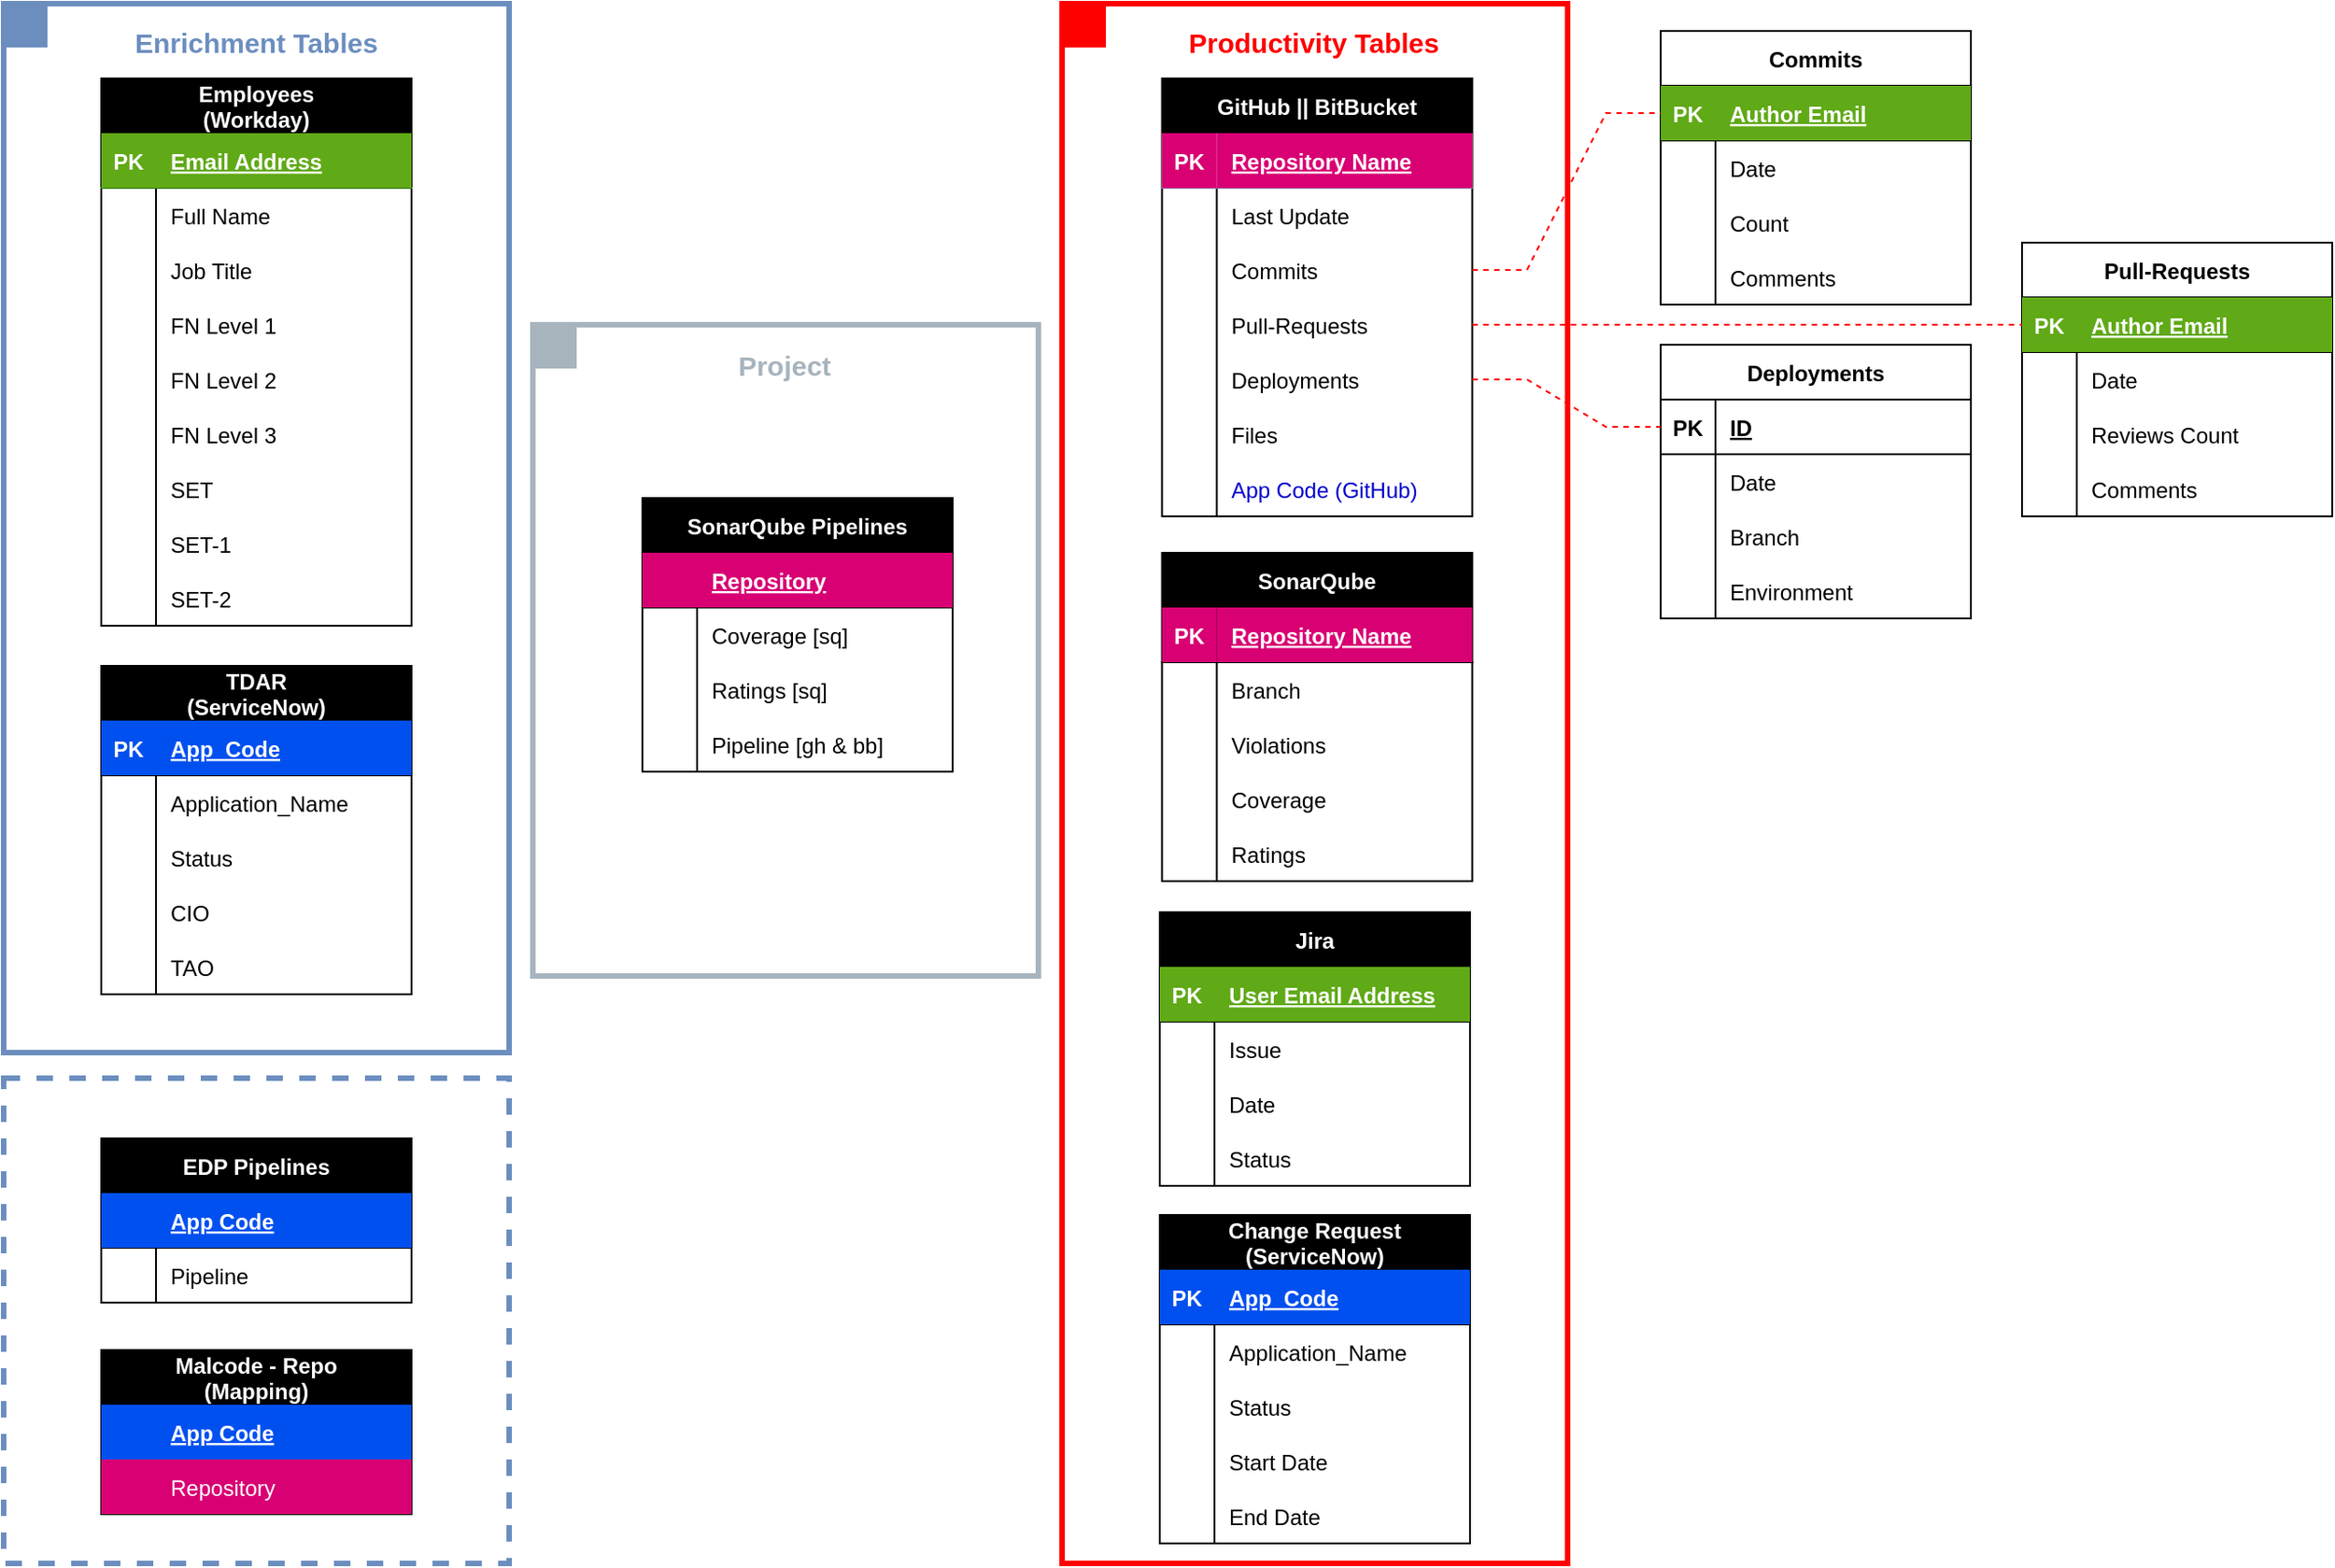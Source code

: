 <mxfile version="26.0.16">
  <diagram id="R2lEEEUBdFMjLlhIrx00" name="Page-1">
    <mxGraphModel dx="1434" dy="854" grid="0" gridSize="10" guides="1" tooltips="1" connect="1" arrows="1" fold="1" page="0" pageScale="1" pageWidth="1100" pageHeight="850" math="0" shadow="0" extFonts="Permanent Marker^https://fonts.googleapis.com/css?family=Permanent+Marker">
      <root>
        <mxCell id="0" />
        <mxCell id="1" parent="0" />
        <mxCell id="CpIlODOcT5_yQiiIEJho-216" value="" style="rounded=0;whiteSpace=wrap;html=1;fillColor=none;strokeColor=#6c8ebf;glass=0;fillStyle=solid;strokeWidth=3;shadow=0;dashed=1;" vertex="1" parent="1">
          <mxGeometry x="11" y="603" width="277" height="266" as="geometry" />
        </mxCell>
        <mxCell id="CpIlODOcT5_yQiiIEJho-154" value="" style="rounded=0;whiteSpace=wrap;html=1;fillColor=none;strokeColor=#FF0000;fillStyle=solid;strokeWidth=3;" vertex="1" parent="1">
          <mxGeometry x="591" y="14" width="277" height="855" as="geometry" />
        </mxCell>
        <mxCell id="CpIlODOcT5_yQiiIEJho-153" value="" style="rounded=0;whiteSpace=wrap;html=1;fillColor=none;strokeColor=#6c8ebf;glass=0;fillStyle=solid;strokeWidth=3;shadow=0;" vertex="1" parent="1">
          <mxGeometry x="11" y="14" width="277" height="575" as="geometry" />
        </mxCell>
        <mxCell id="C-vyLk0tnHw3VtMMgP7b-23" value="Employees&#xa;(Workday)" style="shape=table;startSize=30;container=1;collapsible=1;childLayout=tableLayout;fixedRows=1;rowLines=0;fontStyle=1;align=center;resizeLast=1;fillColor=#000000;fontColor=#FFFFFF;" parent="1" vertex="1">
          <mxGeometry x="64.5" y="55" width="170" height="300" as="geometry" />
        </mxCell>
        <mxCell id="C-vyLk0tnHw3VtMMgP7b-24" value="" style="shape=partialRectangle;collapsible=0;dropTarget=0;pointerEvents=0;fillColor=#60a917;points=[[0,0.5],[1,0.5]];portConstraint=eastwest;top=0;left=0;right=0;bottom=1;fontColor=#ffffff;strokeColor=#2D7600;" parent="C-vyLk0tnHw3VtMMgP7b-23" vertex="1">
          <mxGeometry y="30" width="170" height="30" as="geometry" />
        </mxCell>
        <mxCell id="C-vyLk0tnHw3VtMMgP7b-25" value="PK" style="shape=partialRectangle;overflow=hidden;connectable=0;fillColor=#60a917;top=0;left=0;bottom=0;right=0;fontStyle=1;strokeColor=#2D7600;fontColor=#ffffff;" parent="C-vyLk0tnHw3VtMMgP7b-24" vertex="1">
          <mxGeometry width="30" height="30" as="geometry">
            <mxRectangle width="30" height="30" as="alternateBounds" />
          </mxGeometry>
        </mxCell>
        <mxCell id="C-vyLk0tnHw3VtMMgP7b-26" value="Email Address" style="shape=partialRectangle;overflow=hidden;connectable=0;fillColor=#60a917;top=0;left=0;bottom=0;right=0;align=left;spacingLeft=6;fontStyle=5;strokeColor=#2D7600;fontColor=#ffffff;" parent="C-vyLk0tnHw3VtMMgP7b-24" vertex="1">
          <mxGeometry x="30" width="140" height="30" as="geometry">
            <mxRectangle width="140" height="30" as="alternateBounds" />
          </mxGeometry>
        </mxCell>
        <mxCell id="C-vyLk0tnHw3VtMMgP7b-27" value="" style="shape=partialRectangle;collapsible=0;dropTarget=0;pointerEvents=0;fillColor=none;points=[[0,0.5],[1,0.5]];portConstraint=eastwest;top=0;left=0;right=0;bottom=0;" parent="C-vyLk0tnHw3VtMMgP7b-23" vertex="1">
          <mxGeometry y="60" width="170" height="30" as="geometry" />
        </mxCell>
        <mxCell id="C-vyLk0tnHw3VtMMgP7b-28" value="" style="shape=partialRectangle;overflow=hidden;connectable=0;fillColor=none;top=0;left=0;bottom=0;right=0;" parent="C-vyLk0tnHw3VtMMgP7b-27" vertex="1">
          <mxGeometry width="30" height="30" as="geometry">
            <mxRectangle width="30" height="30" as="alternateBounds" />
          </mxGeometry>
        </mxCell>
        <mxCell id="C-vyLk0tnHw3VtMMgP7b-29" value="Full Name" style="shape=partialRectangle;overflow=hidden;connectable=0;fillColor=none;top=0;left=0;bottom=0;right=0;align=left;spacingLeft=6;" parent="C-vyLk0tnHw3VtMMgP7b-27" vertex="1">
          <mxGeometry x="30" width="140" height="30" as="geometry">
            <mxRectangle width="140" height="30" as="alternateBounds" />
          </mxGeometry>
        </mxCell>
        <mxCell id="CpIlODOcT5_yQiiIEJho-1" value="" style="shape=partialRectangle;collapsible=0;dropTarget=0;pointerEvents=0;fillColor=none;points=[[0,0.5],[1,0.5]];portConstraint=eastwest;top=0;left=0;right=0;bottom=0;" vertex="1" parent="C-vyLk0tnHw3VtMMgP7b-23">
          <mxGeometry y="90" width="170" height="30" as="geometry" />
        </mxCell>
        <mxCell id="CpIlODOcT5_yQiiIEJho-2" value="" style="shape=partialRectangle;overflow=hidden;connectable=0;fillColor=none;top=0;left=0;bottom=0;right=0;" vertex="1" parent="CpIlODOcT5_yQiiIEJho-1">
          <mxGeometry width="30" height="30" as="geometry">
            <mxRectangle width="30" height="30" as="alternateBounds" />
          </mxGeometry>
        </mxCell>
        <mxCell id="CpIlODOcT5_yQiiIEJho-3" value="Job Title" style="shape=partialRectangle;overflow=hidden;connectable=0;fillColor=none;top=0;left=0;bottom=0;right=0;align=left;spacingLeft=6;" vertex="1" parent="CpIlODOcT5_yQiiIEJho-1">
          <mxGeometry x="30" width="140" height="30" as="geometry">
            <mxRectangle width="140" height="30" as="alternateBounds" />
          </mxGeometry>
        </mxCell>
        <mxCell id="CpIlODOcT5_yQiiIEJho-4" value="" style="shape=partialRectangle;collapsible=0;dropTarget=0;pointerEvents=0;fillColor=none;points=[[0,0.5],[1,0.5]];portConstraint=eastwest;top=0;left=0;right=0;bottom=0;" vertex="1" parent="C-vyLk0tnHw3VtMMgP7b-23">
          <mxGeometry y="120" width="170" height="30" as="geometry" />
        </mxCell>
        <mxCell id="CpIlODOcT5_yQiiIEJho-5" value="" style="shape=partialRectangle;overflow=hidden;connectable=0;fillColor=none;top=0;left=0;bottom=0;right=0;" vertex="1" parent="CpIlODOcT5_yQiiIEJho-4">
          <mxGeometry width="30" height="30" as="geometry">
            <mxRectangle width="30" height="30" as="alternateBounds" />
          </mxGeometry>
        </mxCell>
        <mxCell id="CpIlODOcT5_yQiiIEJho-6" value="FN Level 1" style="shape=partialRectangle;overflow=hidden;connectable=0;fillColor=none;top=0;left=0;bottom=0;right=0;align=left;spacingLeft=6;" vertex="1" parent="CpIlODOcT5_yQiiIEJho-4">
          <mxGeometry x="30" width="140" height="30" as="geometry">
            <mxRectangle width="140" height="30" as="alternateBounds" />
          </mxGeometry>
        </mxCell>
        <mxCell id="CpIlODOcT5_yQiiIEJho-7" value="" style="shape=partialRectangle;collapsible=0;dropTarget=0;pointerEvents=0;fillColor=none;points=[[0,0.5],[1,0.5]];portConstraint=eastwest;top=0;left=0;right=0;bottom=0;" vertex="1" parent="C-vyLk0tnHw3VtMMgP7b-23">
          <mxGeometry y="150" width="170" height="30" as="geometry" />
        </mxCell>
        <mxCell id="CpIlODOcT5_yQiiIEJho-8" value="" style="shape=partialRectangle;overflow=hidden;connectable=0;fillColor=none;top=0;left=0;bottom=0;right=0;" vertex="1" parent="CpIlODOcT5_yQiiIEJho-7">
          <mxGeometry width="30" height="30" as="geometry">
            <mxRectangle width="30" height="30" as="alternateBounds" />
          </mxGeometry>
        </mxCell>
        <mxCell id="CpIlODOcT5_yQiiIEJho-9" value="FN Level 2" style="shape=partialRectangle;overflow=hidden;connectable=0;fillColor=none;top=0;left=0;bottom=0;right=0;align=left;spacingLeft=6;" vertex="1" parent="CpIlODOcT5_yQiiIEJho-7">
          <mxGeometry x="30" width="140" height="30" as="geometry">
            <mxRectangle width="140" height="30" as="alternateBounds" />
          </mxGeometry>
        </mxCell>
        <mxCell id="CpIlODOcT5_yQiiIEJho-10" value="" style="shape=partialRectangle;collapsible=0;dropTarget=0;pointerEvents=0;fillColor=none;points=[[0,0.5],[1,0.5]];portConstraint=eastwest;top=0;left=0;right=0;bottom=0;" vertex="1" parent="C-vyLk0tnHw3VtMMgP7b-23">
          <mxGeometry y="180" width="170" height="30" as="geometry" />
        </mxCell>
        <mxCell id="CpIlODOcT5_yQiiIEJho-11" value="" style="shape=partialRectangle;overflow=hidden;connectable=0;fillColor=none;top=0;left=0;bottom=0;right=0;" vertex="1" parent="CpIlODOcT5_yQiiIEJho-10">
          <mxGeometry width="30" height="30" as="geometry">
            <mxRectangle width="30" height="30" as="alternateBounds" />
          </mxGeometry>
        </mxCell>
        <mxCell id="CpIlODOcT5_yQiiIEJho-12" value="FN Level 3" style="shape=partialRectangle;overflow=hidden;connectable=0;fillColor=none;top=0;left=0;bottom=0;right=0;align=left;spacingLeft=6;" vertex="1" parent="CpIlODOcT5_yQiiIEJho-10">
          <mxGeometry x="30" width="140" height="30" as="geometry">
            <mxRectangle width="140" height="30" as="alternateBounds" />
          </mxGeometry>
        </mxCell>
        <mxCell id="CpIlODOcT5_yQiiIEJho-13" value="" style="shape=partialRectangle;collapsible=0;dropTarget=0;pointerEvents=0;fillColor=none;points=[[0,0.5],[1,0.5]];portConstraint=eastwest;top=0;left=0;right=0;bottom=0;" vertex="1" parent="C-vyLk0tnHw3VtMMgP7b-23">
          <mxGeometry y="210" width="170" height="30" as="geometry" />
        </mxCell>
        <mxCell id="CpIlODOcT5_yQiiIEJho-14" value="" style="shape=partialRectangle;overflow=hidden;connectable=0;fillColor=none;top=0;left=0;bottom=0;right=0;" vertex="1" parent="CpIlODOcT5_yQiiIEJho-13">
          <mxGeometry width="30" height="30" as="geometry">
            <mxRectangle width="30" height="30" as="alternateBounds" />
          </mxGeometry>
        </mxCell>
        <mxCell id="CpIlODOcT5_yQiiIEJho-15" value="SET" style="shape=partialRectangle;overflow=hidden;connectable=0;fillColor=none;top=0;left=0;bottom=0;right=0;align=left;spacingLeft=6;" vertex="1" parent="CpIlODOcT5_yQiiIEJho-13">
          <mxGeometry x="30" width="140" height="30" as="geometry">
            <mxRectangle width="140" height="30" as="alternateBounds" />
          </mxGeometry>
        </mxCell>
        <mxCell id="CpIlODOcT5_yQiiIEJho-16" value="" style="shape=partialRectangle;collapsible=0;dropTarget=0;pointerEvents=0;fillColor=none;points=[[0,0.5],[1,0.5]];portConstraint=eastwest;top=0;left=0;right=0;bottom=0;" vertex="1" parent="C-vyLk0tnHw3VtMMgP7b-23">
          <mxGeometry y="240" width="170" height="30" as="geometry" />
        </mxCell>
        <mxCell id="CpIlODOcT5_yQiiIEJho-17" value="" style="shape=partialRectangle;overflow=hidden;connectable=0;fillColor=none;top=0;left=0;bottom=0;right=0;" vertex="1" parent="CpIlODOcT5_yQiiIEJho-16">
          <mxGeometry width="30" height="30" as="geometry">
            <mxRectangle width="30" height="30" as="alternateBounds" />
          </mxGeometry>
        </mxCell>
        <mxCell id="CpIlODOcT5_yQiiIEJho-18" value="SET-1" style="shape=partialRectangle;overflow=hidden;connectable=0;fillColor=none;top=0;left=0;bottom=0;right=0;align=left;spacingLeft=6;" vertex="1" parent="CpIlODOcT5_yQiiIEJho-16">
          <mxGeometry x="30" width="140" height="30" as="geometry">
            <mxRectangle width="140" height="30" as="alternateBounds" />
          </mxGeometry>
        </mxCell>
        <mxCell id="CpIlODOcT5_yQiiIEJho-19" value="" style="shape=partialRectangle;collapsible=0;dropTarget=0;pointerEvents=0;fillColor=none;points=[[0,0.5],[1,0.5]];portConstraint=eastwest;top=0;left=0;right=0;bottom=0;" vertex="1" parent="C-vyLk0tnHw3VtMMgP7b-23">
          <mxGeometry y="270" width="170" height="30" as="geometry" />
        </mxCell>
        <mxCell id="CpIlODOcT5_yQiiIEJho-20" value="" style="shape=partialRectangle;overflow=hidden;connectable=0;fillColor=none;top=0;left=0;bottom=0;right=0;" vertex="1" parent="CpIlODOcT5_yQiiIEJho-19">
          <mxGeometry width="30" height="30" as="geometry">
            <mxRectangle width="30" height="30" as="alternateBounds" />
          </mxGeometry>
        </mxCell>
        <mxCell id="CpIlODOcT5_yQiiIEJho-21" value="SET-2" style="shape=partialRectangle;overflow=hidden;connectable=0;fillColor=none;top=0;left=0;bottom=0;right=0;align=left;spacingLeft=6;" vertex="1" parent="CpIlODOcT5_yQiiIEJho-19">
          <mxGeometry x="30" width="140" height="30" as="geometry">
            <mxRectangle width="140" height="30" as="alternateBounds" />
          </mxGeometry>
        </mxCell>
        <mxCell id="CpIlODOcT5_yQiiIEJho-22" value="TDAR&#xa;(ServiceNow)" style="shape=table;startSize=30;container=1;collapsible=1;childLayout=tableLayout;fixedRows=1;rowLines=0;fontStyle=1;align=center;resizeLast=1;fillColor=#000000;fontColor=#FFFFFF;" vertex="1" parent="1">
          <mxGeometry x="64.5" y="377" width="170" height="180" as="geometry" />
        </mxCell>
        <mxCell id="CpIlODOcT5_yQiiIEJho-23" value="" style="shape=partialRectangle;collapsible=0;dropTarget=0;pointerEvents=0;fillColor=none;points=[[0,0.5],[1,0.5]];portConstraint=eastwest;top=0;left=0;right=0;bottom=1;" vertex="1" parent="CpIlODOcT5_yQiiIEJho-22">
          <mxGeometry y="30" width="170" height="30" as="geometry" />
        </mxCell>
        <mxCell id="CpIlODOcT5_yQiiIEJho-24" value="PK" style="shape=partialRectangle;overflow=hidden;connectable=0;fillColor=#0050ef;top=0;left=0;bottom=0;right=0;fontStyle=1;strokeColor=#001DBC;fontColor=#ffffff;" vertex="1" parent="CpIlODOcT5_yQiiIEJho-23">
          <mxGeometry width="30" height="30" as="geometry">
            <mxRectangle width="30" height="30" as="alternateBounds" />
          </mxGeometry>
        </mxCell>
        <mxCell id="CpIlODOcT5_yQiiIEJho-25" value="App_Code" style="shape=partialRectangle;overflow=hidden;connectable=0;fillColor=#0050ef;top=0;left=0;bottom=0;right=0;align=left;spacingLeft=6;fontStyle=5;strokeColor=#001DBC;fontColor=#ffffff;" vertex="1" parent="CpIlODOcT5_yQiiIEJho-23">
          <mxGeometry x="30" width="140" height="30" as="geometry">
            <mxRectangle width="140" height="30" as="alternateBounds" />
          </mxGeometry>
        </mxCell>
        <mxCell id="CpIlODOcT5_yQiiIEJho-26" value="" style="shape=partialRectangle;collapsible=0;dropTarget=0;pointerEvents=0;fillColor=none;points=[[0,0.5],[1,0.5]];portConstraint=eastwest;top=0;left=0;right=0;bottom=0;" vertex="1" parent="CpIlODOcT5_yQiiIEJho-22">
          <mxGeometry y="60" width="170" height="30" as="geometry" />
        </mxCell>
        <mxCell id="CpIlODOcT5_yQiiIEJho-27" value="" style="shape=partialRectangle;overflow=hidden;connectable=0;fillColor=none;top=0;left=0;bottom=0;right=0;" vertex="1" parent="CpIlODOcT5_yQiiIEJho-26">
          <mxGeometry width="30" height="30" as="geometry">
            <mxRectangle width="30" height="30" as="alternateBounds" />
          </mxGeometry>
        </mxCell>
        <mxCell id="CpIlODOcT5_yQiiIEJho-28" value="Application_Name" style="shape=partialRectangle;overflow=hidden;connectable=0;fillColor=none;top=0;left=0;bottom=0;right=0;align=left;spacingLeft=6;" vertex="1" parent="CpIlODOcT5_yQiiIEJho-26">
          <mxGeometry x="30" width="140" height="30" as="geometry">
            <mxRectangle width="140" height="30" as="alternateBounds" />
          </mxGeometry>
        </mxCell>
        <mxCell id="CpIlODOcT5_yQiiIEJho-29" value="" style="shape=partialRectangle;collapsible=0;dropTarget=0;pointerEvents=0;fillColor=none;points=[[0,0.5],[1,0.5]];portConstraint=eastwest;top=0;left=0;right=0;bottom=0;" vertex="1" parent="CpIlODOcT5_yQiiIEJho-22">
          <mxGeometry y="90" width="170" height="30" as="geometry" />
        </mxCell>
        <mxCell id="CpIlODOcT5_yQiiIEJho-30" value="" style="shape=partialRectangle;overflow=hidden;connectable=0;fillColor=none;top=0;left=0;bottom=0;right=0;" vertex="1" parent="CpIlODOcT5_yQiiIEJho-29">
          <mxGeometry width="30" height="30" as="geometry">
            <mxRectangle width="30" height="30" as="alternateBounds" />
          </mxGeometry>
        </mxCell>
        <mxCell id="CpIlODOcT5_yQiiIEJho-31" value="Status" style="shape=partialRectangle;overflow=hidden;connectable=0;fillColor=none;top=0;left=0;bottom=0;right=0;align=left;spacingLeft=6;" vertex="1" parent="CpIlODOcT5_yQiiIEJho-29">
          <mxGeometry x="30" width="140" height="30" as="geometry">
            <mxRectangle width="140" height="30" as="alternateBounds" />
          </mxGeometry>
        </mxCell>
        <mxCell id="CpIlODOcT5_yQiiIEJho-32" value="" style="shape=partialRectangle;collapsible=0;dropTarget=0;pointerEvents=0;fillColor=none;points=[[0,0.5],[1,0.5]];portConstraint=eastwest;top=0;left=0;right=0;bottom=0;" vertex="1" parent="CpIlODOcT5_yQiiIEJho-22">
          <mxGeometry y="120" width="170" height="30" as="geometry" />
        </mxCell>
        <mxCell id="CpIlODOcT5_yQiiIEJho-33" value="" style="shape=partialRectangle;overflow=hidden;connectable=0;fillColor=none;top=0;left=0;bottom=0;right=0;" vertex="1" parent="CpIlODOcT5_yQiiIEJho-32">
          <mxGeometry width="30" height="30" as="geometry">
            <mxRectangle width="30" height="30" as="alternateBounds" />
          </mxGeometry>
        </mxCell>
        <mxCell id="CpIlODOcT5_yQiiIEJho-34" value="CIO" style="shape=partialRectangle;overflow=hidden;connectable=0;fillColor=none;top=0;left=0;bottom=0;right=0;align=left;spacingLeft=6;" vertex="1" parent="CpIlODOcT5_yQiiIEJho-32">
          <mxGeometry x="30" width="140" height="30" as="geometry">
            <mxRectangle width="140" height="30" as="alternateBounds" />
          </mxGeometry>
        </mxCell>
        <mxCell id="CpIlODOcT5_yQiiIEJho-35" value="" style="shape=partialRectangle;collapsible=0;dropTarget=0;pointerEvents=0;fillColor=none;points=[[0,0.5],[1,0.5]];portConstraint=eastwest;top=0;left=0;right=0;bottom=0;" vertex="1" parent="CpIlODOcT5_yQiiIEJho-22">
          <mxGeometry y="150" width="170" height="30" as="geometry" />
        </mxCell>
        <mxCell id="CpIlODOcT5_yQiiIEJho-36" value="" style="shape=partialRectangle;overflow=hidden;connectable=0;fillColor=none;top=0;left=0;bottom=0;right=0;" vertex="1" parent="CpIlODOcT5_yQiiIEJho-35">
          <mxGeometry width="30" height="30" as="geometry">
            <mxRectangle width="30" height="30" as="alternateBounds" />
          </mxGeometry>
        </mxCell>
        <mxCell id="CpIlODOcT5_yQiiIEJho-37" value="TAO" style="shape=partialRectangle;overflow=hidden;connectable=0;fillColor=none;top=0;left=0;bottom=0;right=0;align=left;spacingLeft=6;" vertex="1" parent="CpIlODOcT5_yQiiIEJho-35">
          <mxGeometry x="30" width="140" height="30" as="geometry">
            <mxRectangle width="140" height="30" as="alternateBounds" />
          </mxGeometry>
        </mxCell>
        <mxCell id="CpIlODOcT5_yQiiIEJho-50" value="GitHub || BitBucket" style="shape=table;startSize=30;container=1;collapsible=1;childLayout=tableLayout;fixedRows=1;rowLines=0;fontStyle=1;align=center;resizeLast=1;fillColor=#000000;fontColor=#FFFFFF;" vertex="1" parent="1">
          <mxGeometry x="645.75" y="55" width="170" height="240" as="geometry" />
        </mxCell>
        <mxCell id="CpIlODOcT5_yQiiIEJho-51" value="" style="shape=partialRectangle;collapsible=0;dropTarget=0;pointerEvents=0;fillColor=#e1d5e7;points=[[0,0.5],[1,0.5]];portConstraint=eastwest;top=0;left=0;right=0;bottom=1;strokeColor=#9673a6;" vertex="1" parent="CpIlODOcT5_yQiiIEJho-50">
          <mxGeometry y="30" width="170" height="30" as="geometry" />
        </mxCell>
        <mxCell id="CpIlODOcT5_yQiiIEJho-52" value="PK" style="shape=partialRectangle;overflow=hidden;connectable=0;fillColor=#d80073;top=0;left=0;bottom=0;right=0;fontStyle=1;strokeColor=#A50040;fontColor=#ffffff;" vertex="1" parent="CpIlODOcT5_yQiiIEJho-51">
          <mxGeometry width="30" height="30" as="geometry">
            <mxRectangle width="30" height="30" as="alternateBounds" />
          </mxGeometry>
        </mxCell>
        <mxCell id="CpIlODOcT5_yQiiIEJho-53" value="Repository Name" style="shape=partialRectangle;overflow=hidden;connectable=0;fillColor=#d80073;top=0;left=0;bottom=0;right=0;align=left;spacingLeft=6;fontStyle=5;strokeColor=#A50040;fontColor=#ffffff;" vertex="1" parent="CpIlODOcT5_yQiiIEJho-51">
          <mxGeometry x="30" width="140" height="30" as="geometry">
            <mxRectangle width="140" height="30" as="alternateBounds" />
          </mxGeometry>
        </mxCell>
        <mxCell id="CpIlODOcT5_yQiiIEJho-54" value="" style="shape=partialRectangle;collapsible=0;dropTarget=0;pointerEvents=0;fillColor=none;points=[[0,0.5],[1,0.5]];portConstraint=eastwest;top=0;left=0;right=0;bottom=0;" vertex="1" parent="CpIlODOcT5_yQiiIEJho-50">
          <mxGeometry y="60" width="170" height="30" as="geometry" />
        </mxCell>
        <mxCell id="CpIlODOcT5_yQiiIEJho-55" value="" style="shape=partialRectangle;overflow=hidden;connectable=0;fillColor=none;top=0;left=0;bottom=0;right=0;" vertex="1" parent="CpIlODOcT5_yQiiIEJho-54">
          <mxGeometry width="30" height="30" as="geometry">
            <mxRectangle width="30" height="30" as="alternateBounds" />
          </mxGeometry>
        </mxCell>
        <mxCell id="CpIlODOcT5_yQiiIEJho-56" value="Last Update" style="shape=partialRectangle;overflow=hidden;connectable=0;fillColor=none;top=0;left=0;bottom=0;right=0;align=left;spacingLeft=6;" vertex="1" parent="CpIlODOcT5_yQiiIEJho-54">
          <mxGeometry x="30" width="140" height="30" as="geometry">
            <mxRectangle width="140" height="30" as="alternateBounds" />
          </mxGeometry>
        </mxCell>
        <mxCell id="CpIlODOcT5_yQiiIEJho-57" value="" style="shape=partialRectangle;collapsible=0;dropTarget=0;pointerEvents=0;fillColor=none;points=[[0,0.5],[1,0.5]];portConstraint=eastwest;top=0;left=0;right=0;bottom=0;" vertex="1" parent="CpIlODOcT5_yQiiIEJho-50">
          <mxGeometry y="90" width="170" height="30" as="geometry" />
        </mxCell>
        <mxCell id="CpIlODOcT5_yQiiIEJho-58" value="" style="shape=partialRectangle;overflow=hidden;connectable=0;fillColor=none;top=0;left=0;bottom=0;right=0;" vertex="1" parent="CpIlODOcT5_yQiiIEJho-57">
          <mxGeometry width="30" height="30" as="geometry">
            <mxRectangle width="30" height="30" as="alternateBounds" />
          </mxGeometry>
        </mxCell>
        <mxCell id="CpIlODOcT5_yQiiIEJho-59" value="Commits" style="shape=partialRectangle;overflow=hidden;connectable=0;fillColor=none;top=0;left=0;bottom=0;right=0;align=left;spacingLeft=6;" vertex="1" parent="CpIlODOcT5_yQiiIEJho-57">
          <mxGeometry x="30" width="140" height="30" as="geometry">
            <mxRectangle width="140" height="30" as="alternateBounds" />
          </mxGeometry>
        </mxCell>
        <mxCell id="CpIlODOcT5_yQiiIEJho-60" value="" style="shape=partialRectangle;collapsible=0;dropTarget=0;pointerEvents=0;fillColor=none;points=[[0,0.5],[1,0.5]];portConstraint=eastwest;top=0;left=0;right=0;bottom=0;" vertex="1" parent="CpIlODOcT5_yQiiIEJho-50">
          <mxGeometry y="120" width="170" height="30" as="geometry" />
        </mxCell>
        <mxCell id="CpIlODOcT5_yQiiIEJho-61" value="" style="shape=partialRectangle;overflow=hidden;connectable=0;fillColor=none;top=0;left=0;bottom=0;right=0;" vertex="1" parent="CpIlODOcT5_yQiiIEJho-60">
          <mxGeometry width="30" height="30" as="geometry">
            <mxRectangle width="30" height="30" as="alternateBounds" />
          </mxGeometry>
        </mxCell>
        <mxCell id="CpIlODOcT5_yQiiIEJho-62" value="Pull-Requests" style="shape=partialRectangle;overflow=hidden;connectable=0;fillColor=none;top=0;left=0;bottom=0;right=0;align=left;spacingLeft=6;" vertex="1" parent="CpIlODOcT5_yQiiIEJho-60">
          <mxGeometry x="30" width="140" height="30" as="geometry">
            <mxRectangle width="140" height="30" as="alternateBounds" />
          </mxGeometry>
        </mxCell>
        <mxCell id="CpIlODOcT5_yQiiIEJho-63" value="" style="shape=partialRectangle;collapsible=0;dropTarget=0;pointerEvents=0;fillColor=none;points=[[0,0.5],[1,0.5]];portConstraint=eastwest;top=0;left=0;right=0;bottom=0;" vertex="1" parent="CpIlODOcT5_yQiiIEJho-50">
          <mxGeometry y="150" width="170" height="30" as="geometry" />
        </mxCell>
        <mxCell id="CpIlODOcT5_yQiiIEJho-64" value="" style="shape=partialRectangle;overflow=hidden;connectable=0;fillColor=none;top=0;left=0;bottom=0;right=0;" vertex="1" parent="CpIlODOcT5_yQiiIEJho-63">
          <mxGeometry width="30" height="30" as="geometry">
            <mxRectangle width="30" height="30" as="alternateBounds" />
          </mxGeometry>
        </mxCell>
        <mxCell id="CpIlODOcT5_yQiiIEJho-65" value="Deployments" style="shape=partialRectangle;overflow=hidden;connectable=0;fillColor=none;top=0;left=0;bottom=0;right=0;align=left;spacingLeft=6;" vertex="1" parent="CpIlODOcT5_yQiiIEJho-63">
          <mxGeometry x="30" width="140" height="30" as="geometry">
            <mxRectangle width="140" height="30" as="alternateBounds" />
          </mxGeometry>
        </mxCell>
        <mxCell id="CpIlODOcT5_yQiiIEJho-195" value="" style="shape=partialRectangle;collapsible=0;dropTarget=0;pointerEvents=0;fillColor=none;points=[[0,0.5],[1,0.5]];portConstraint=eastwest;top=0;left=0;right=0;bottom=0;" vertex="1" parent="CpIlODOcT5_yQiiIEJho-50">
          <mxGeometry y="180" width="170" height="30" as="geometry" />
        </mxCell>
        <mxCell id="CpIlODOcT5_yQiiIEJho-196" value="" style="shape=partialRectangle;overflow=hidden;connectable=0;fillColor=none;top=0;left=0;bottom=0;right=0;" vertex="1" parent="CpIlODOcT5_yQiiIEJho-195">
          <mxGeometry width="30" height="30" as="geometry">
            <mxRectangle width="30" height="30" as="alternateBounds" />
          </mxGeometry>
        </mxCell>
        <mxCell id="CpIlODOcT5_yQiiIEJho-197" value="Files" style="shape=partialRectangle;overflow=hidden;connectable=0;fillColor=none;top=0;left=0;bottom=0;right=0;align=left;spacingLeft=6;" vertex="1" parent="CpIlODOcT5_yQiiIEJho-195">
          <mxGeometry x="30" width="140" height="30" as="geometry">
            <mxRectangle width="140" height="30" as="alternateBounds" />
          </mxGeometry>
        </mxCell>
        <mxCell id="CpIlODOcT5_yQiiIEJho-198" value="" style="shape=partialRectangle;collapsible=0;dropTarget=0;pointerEvents=0;fillColor=none;points=[[0,0.5],[1,0.5]];portConstraint=eastwest;top=0;left=0;right=0;bottom=0;" vertex="1" parent="CpIlODOcT5_yQiiIEJho-50">
          <mxGeometry y="210" width="170" height="30" as="geometry" />
        </mxCell>
        <mxCell id="CpIlODOcT5_yQiiIEJho-199" value="" style="shape=partialRectangle;overflow=hidden;connectable=0;fillColor=none;top=0;left=0;bottom=0;right=0;" vertex="1" parent="CpIlODOcT5_yQiiIEJho-198">
          <mxGeometry width="30" height="30" as="geometry">
            <mxRectangle width="30" height="30" as="alternateBounds" />
          </mxGeometry>
        </mxCell>
        <mxCell id="CpIlODOcT5_yQiiIEJho-200" value="App Code (GitHub)" style="shape=partialRectangle;overflow=hidden;connectable=0;fillColor=none;top=0;left=0;bottom=0;right=0;align=left;spacingLeft=6;fontColor=#0000CC;" vertex="1" parent="CpIlODOcT5_yQiiIEJho-198">
          <mxGeometry x="30" width="140" height="30" as="geometry">
            <mxRectangle width="140" height="30" as="alternateBounds" />
          </mxGeometry>
        </mxCell>
        <mxCell id="CpIlODOcT5_yQiiIEJho-78" value="Commits" style="shape=table;startSize=30;container=1;collapsible=1;childLayout=tableLayout;fixedRows=1;rowLines=0;fontStyle=1;align=center;resizeLast=1;" vertex="1" parent="1">
          <mxGeometry x="919" y="29" width="170" height="150" as="geometry" />
        </mxCell>
        <mxCell id="CpIlODOcT5_yQiiIEJho-79" value="" style="shape=partialRectangle;collapsible=0;dropTarget=0;pointerEvents=0;fillColor=none;points=[[0,0.5],[1,0.5]];portConstraint=eastwest;top=0;left=0;right=0;bottom=1;" vertex="1" parent="CpIlODOcT5_yQiiIEJho-78">
          <mxGeometry y="30" width="170" height="30" as="geometry" />
        </mxCell>
        <mxCell id="CpIlODOcT5_yQiiIEJho-80" value="PK" style="shape=partialRectangle;overflow=hidden;connectable=0;fillColor=#60a917;top=0;left=0;bottom=0;right=0;fontStyle=1;strokeColor=#2D7600;fontColor=#ffffff;" vertex="1" parent="CpIlODOcT5_yQiiIEJho-79">
          <mxGeometry width="30" height="30" as="geometry">
            <mxRectangle width="30" height="30" as="alternateBounds" />
          </mxGeometry>
        </mxCell>
        <mxCell id="CpIlODOcT5_yQiiIEJho-81" value="Author Email" style="shape=partialRectangle;overflow=hidden;connectable=0;fillColor=#60a917;top=0;left=0;bottom=0;right=0;align=left;spacingLeft=6;fontStyle=5;strokeColor=#2D7600;fontColor=#ffffff;" vertex="1" parent="CpIlODOcT5_yQiiIEJho-79">
          <mxGeometry x="30" width="140" height="30" as="geometry">
            <mxRectangle width="140" height="30" as="alternateBounds" />
          </mxGeometry>
        </mxCell>
        <mxCell id="CpIlODOcT5_yQiiIEJho-82" value="" style="shape=partialRectangle;collapsible=0;dropTarget=0;pointerEvents=0;fillColor=none;points=[[0,0.5],[1,0.5]];portConstraint=eastwest;top=0;left=0;right=0;bottom=0;" vertex="1" parent="CpIlODOcT5_yQiiIEJho-78">
          <mxGeometry y="60" width="170" height="30" as="geometry" />
        </mxCell>
        <mxCell id="CpIlODOcT5_yQiiIEJho-83" value="" style="shape=partialRectangle;overflow=hidden;connectable=0;fillColor=none;top=0;left=0;bottom=0;right=0;" vertex="1" parent="CpIlODOcT5_yQiiIEJho-82">
          <mxGeometry width="30" height="30" as="geometry">
            <mxRectangle width="30" height="30" as="alternateBounds" />
          </mxGeometry>
        </mxCell>
        <mxCell id="CpIlODOcT5_yQiiIEJho-84" value="Date" style="shape=partialRectangle;overflow=hidden;connectable=0;fillColor=none;top=0;left=0;bottom=0;right=0;align=left;spacingLeft=6;" vertex="1" parent="CpIlODOcT5_yQiiIEJho-82">
          <mxGeometry x="30" width="140" height="30" as="geometry">
            <mxRectangle width="140" height="30" as="alternateBounds" />
          </mxGeometry>
        </mxCell>
        <mxCell id="CpIlODOcT5_yQiiIEJho-85" value="" style="shape=partialRectangle;collapsible=0;dropTarget=0;pointerEvents=0;fillColor=none;points=[[0,0.5],[1,0.5]];portConstraint=eastwest;top=0;left=0;right=0;bottom=0;" vertex="1" parent="CpIlODOcT5_yQiiIEJho-78">
          <mxGeometry y="90" width="170" height="30" as="geometry" />
        </mxCell>
        <mxCell id="CpIlODOcT5_yQiiIEJho-86" value="" style="shape=partialRectangle;overflow=hidden;connectable=0;fillColor=none;top=0;left=0;bottom=0;right=0;" vertex="1" parent="CpIlODOcT5_yQiiIEJho-85">
          <mxGeometry width="30" height="30" as="geometry">
            <mxRectangle width="30" height="30" as="alternateBounds" />
          </mxGeometry>
        </mxCell>
        <mxCell id="CpIlODOcT5_yQiiIEJho-87" value="Count" style="shape=partialRectangle;overflow=hidden;connectable=0;fillColor=none;top=0;left=0;bottom=0;right=0;align=left;spacingLeft=6;" vertex="1" parent="CpIlODOcT5_yQiiIEJho-85">
          <mxGeometry x="30" width="140" height="30" as="geometry">
            <mxRectangle width="140" height="30" as="alternateBounds" />
          </mxGeometry>
        </mxCell>
        <mxCell id="CpIlODOcT5_yQiiIEJho-88" value="" style="shape=partialRectangle;collapsible=0;dropTarget=0;pointerEvents=0;fillColor=none;points=[[0,0.5],[1,0.5]];portConstraint=eastwest;top=0;left=0;right=0;bottom=0;" vertex="1" parent="CpIlODOcT5_yQiiIEJho-78">
          <mxGeometry y="120" width="170" height="30" as="geometry" />
        </mxCell>
        <mxCell id="CpIlODOcT5_yQiiIEJho-89" value="" style="shape=partialRectangle;overflow=hidden;connectable=0;fillColor=none;top=0;left=0;bottom=0;right=0;" vertex="1" parent="CpIlODOcT5_yQiiIEJho-88">
          <mxGeometry width="30" height="30" as="geometry">
            <mxRectangle width="30" height="30" as="alternateBounds" />
          </mxGeometry>
        </mxCell>
        <mxCell id="CpIlODOcT5_yQiiIEJho-90" value="Comments" style="shape=partialRectangle;overflow=hidden;connectable=0;fillColor=none;top=0;left=0;bottom=0;right=0;align=left;spacingLeft=6;" vertex="1" parent="CpIlODOcT5_yQiiIEJho-88">
          <mxGeometry x="30" width="140" height="30" as="geometry">
            <mxRectangle width="140" height="30" as="alternateBounds" />
          </mxGeometry>
        </mxCell>
        <mxCell id="CpIlODOcT5_yQiiIEJho-94" value="Pull-Requests" style="shape=table;startSize=30;container=1;collapsible=1;childLayout=tableLayout;fixedRows=1;rowLines=0;fontStyle=1;align=center;resizeLast=1;" vertex="1" parent="1">
          <mxGeometry x="1117" y="145" width="170" height="150" as="geometry" />
        </mxCell>
        <mxCell id="CpIlODOcT5_yQiiIEJho-95" value="" style="shape=partialRectangle;collapsible=0;dropTarget=0;pointerEvents=0;fillColor=none;points=[[0,0.5],[1,0.5]];portConstraint=eastwest;top=0;left=0;right=0;bottom=1;" vertex="1" parent="CpIlODOcT5_yQiiIEJho-94">
          <mxGeometry y="30" width="170" height="30" as="geometry" />
        </mxCell>
        <mxCell id="CpIlODOcT5_yQiiIEJho-96" value="PK" style="shape=partialRectangle;overflow=hidden;connectable=0;fillColor=#60a917;top=0;left=0;bottom=0;right=0;fontStyle=1;strokeColor=#2D7600;fontColor=#ffffff;" vertex="1" parent="CpIlODOcT5_yQiiIEJho-95">
          <mxGeometry width="30" height="30" as="geometry">
            <mxRectangle width="30" height="30" as="alternateBounds" />
          </mxGeometry>
        </mxCell>
        <mxCell id="CpIlODOcT5_yQiiIEJho-97" value="Author Email" style="shape=partialRectangle;overflow=hidden;connectable=0;fillColor=#60a917;top=0;left=0;bottom=0;right=0;align=left;spacingLeft=6;fontStyle=5;strokeColor=#2D7600;fontColor=#ffffff;" vertex="1" parent="CpIlODOcT5_yQiiIEJho-95">
          <mxGeometry x="30" width="140" height="30" as="geometry">
            <mxRectangle width="140" height="30" as="alternateBounds" />
          </mxGeometry>
        </mxCell>
        <mxCell id="CpIlODOcT5_yQiiIEJho-98" value="" style="shape=partialRectangle;collapsible=0;dropTarget=0;pointerEvents=0;fillColor=none;points=[[0,0.5],[1,0.5]];portConstraint=eastwest;top=0;left=0;right=0;bottom=0;" vertex="1" parent="CpIlODOcT5_yQiiIEJho-94">
          <mxGeometry y="60" width="170" height="30" as="geometry" />
        </mxCell>
        <mxCell id="CpIlODOcT5_yQiiIEJho-99" value="" style="shape=partialRectangle;overflow=hidden;connectable=0;fillColor=none;top=0;left=0;bottom=0;right=0;" vertex="1" parent="CpIlODOcT5_yQiiIEJho-98">
          <mxGeometry width="30" height="30" as="geometry">
            <mxRectangle width="30" height="30" as="alternateBounds" />
          </mxGeometry>
        </mxCell>
        <mxCell id="CpIlODOcT5_yQiiIEJho-100" value="Date" style="shape=partialRectangle;overflow=hidden;connectable=0;fillColor=none;top=0;left=0;bottom=0;right=0;align=left;spacingLeft=6;" vertex="1" parent="CpIlODOcT5_yQiiIEJho-98">
          <mxGeometry x="30" width="140" height="30" as="geometry">
            <mxRectangle width="140" height="30" as="alternateBounds" />
          </mxGeometry>
        </mxCell>
        <mxCell id="CpIlODOcT5_yQiiIEJho-101" value="" style="shape=partialRectangle;collapsible=0;dropTarget=0;pointerEvents=0;fillColor=none;points=[[0,0.5],[1,0.5]];portConstraint=eastwest;top=0;left=0;right=0;bottom=0;" vertex="1" parent="CpIlODOcT5_yQiiIEJho-94">
          <mxGeometry y="90" width="170" height="30" as="geometry" />
        </mxCell>
        <mxCell id="CpIlODOcT5_yQiiIEJho-102" value="" style="shape=partialRectangle;overflow=hidden;connectable=0;fillColor=none;top=0;left=0;bottom=0;right=0;" vertex="1" parent="CpIlODOcT5_yQiiIEJho-101">
          <mxGeometry width="30" height="30" as="geometry">
            <mxRectangle width="30" height="30" as="alternateBounds" />
          </mxGeometry>
        </mxCell>
        <mxCell id="CpIlODOcT5_yQiiIEJho-103" value="Reviews Count" style="shape=partialRectangle;overflow=hidden;connectable=0;fillColor=none;top=0;left=0;bottom=0;right=0;align=left;spacingLeft=6;" vertex="1" parent="CpIlODOcT5_yQiiIEJho-101">
          <mxGeometry x="30" width="140" height="30" as="geometry">
            <mxRectangle width="140" height="30" as="alternateBounds" />
          </mxGeometry>
        </mxCell>
        <mxCell id="CpIlODOcT5_yQiiIEJho-104" value="" style="shape=partialRectangle;collapsible=0;dropTarget=0;pointerEvents=0;fillColor=none;points=[[0,0.5],[1,0.5]];portConstraint=eastwest;top=0;left=0;right=0;bottom=0;" vertex="1" parent="CpIlODOcT5_yQiiIEJho-94">
          <mxGeometry y="120" width="170" height="30" as="geometry" />
        </mxCell>
        <mxCell id="CpIlODOcT5_yQiiIEJho-105" value="" style="shape=partialRectangle;overflow=hidden;connectable=0;fillColor=none;top=0;left=0;bottom=0;right=0;" vertex="1" parent="CpIlODOcT5_yQiiIEJho-104">
          <mxGeometry width="30" height="30" as="geometry">
            <mxRectangle width="30" height="30" as="alternateBounds" />
          </mxGeometry>
        </mxCell>
        <mxCell id="CpIlODOcT5_yQiiIEJho-106" value="Comments" style="shape=partialRectangle;overflow=hidden;connectable=0;fillColor=none;top=0;left=0;bottom=0;right=0;align=left;spacingLeft=6;" vertex="1" parent="CpIlODOcT5_yQiiIEJho-104">
          <mxGeometry x="30" width="140" height="30" as="geometry">
            <mxRectangle width="140" height="30" as="alternateBounds" />
          </mxGeometry>
        </mxCell>
        <mxCell id="CpIlODOcT5_yQiiIEJho-107" value="Deployments" style="shape=table;startSize=30;container=1;collapsible=1;childLayout=tableLayout;fixedRows=1;rowLines=0;fontStyle=1;align=center;resizeLast=1;" vertex="1" parent="1">
          <mxGeometry x="919" y="201" width="170" height="150" as="geometry" />
        </mxCell>
        <mxCell id="CpIlODOcT5_yQiiIEJho-108" value="" style="shape=partialRectangle;collapsible=0;dropTarget=0;pointerEvents=0;fillColor=none;points=[[0,0.5],[1,0.5]];portConstraint=eastwest;top=0;left=0;right=0;bottom=1;" vertex="1" parent="CpIlODOcT5_yQiiIEJho-107">
          <mxGeometry y="30" width="170" height="30" as="geometry" />
        </mxCell>
        <mxCell id="CpIlODOcT5_yQiiIEJho-109" value="PK" style="shape=partialRectangle;overflow=hidden;connectable=0;fillColor=none;top=0;left=0;bottom=0;right=0;fontStyle=1;" vertex="1" parent="CpIlODOcT5_yQiiIEJho-108">
          <mxGeometry width="30" height="30" as="geometry">
            <mxRectangle width="30" height="30" as="alternateBounds" />
          </mxGeometry>
        </mxCell>
        <mxCell id="CpIlODOcT5_yQiiIEJho-110" value="ID" style="shape=partialRectangle;overflow=hidden;connectable=0;fillColor=none;top=0;left=0;bottom=0;right=0;align=left;spacingLeft=6;fontStyle=5;" vertex="1" parent="CpIlODOcT5_yQiiIEJho-108">
          <mxGeometry x="30" width="140" height="30" as="geometry">
            <mxRectangle width="140" height="30" as="alternateBounds" />
          </mxGeometry>
        </mxCell>
        <mxCell id="CpIlODOcT5_yQiiIEJho-111" value="" style="shape=partialRectangle;collapsible=0;dropTarget=0;pointerEvents=0;fillColor=none;points=[[0,0.5],[1,0.5]];portConstraint=eastwest;top=0;left=0;right=0;bottom=0;" vertex="1" parent="CpIlODOcT5_yQiiIEJho-107">
          <mxGeometry y="60" width="170" height="30" as="geometry" />
        </mxCell>
        <mxCell id="CpIlODOcT5_yQiiIEJho-112" value="" style="shape=partialRectangle;overflow=hidden;connectable=0;fillColor=none;top=0;left=0;bottom=0;right=0;" vertex="1" parent="CpIlODOcT5_yQiiIEJho-111">
          <mxGeometry width="30" height="30" as="geometry">
            <mxRectangle width="30" height="30" as="alternateBounds" />
          </mxGeometry>
        </mxCell>
        <mxCell id="CpIlODOcT5_yQiiIEJho-113" value="Date" style="shape=partialRectangle;overflow=hidden;connectable=0;fillColor=none;top=0;left=0;bottom=0;right=0;align=left;spacingLeft=6;" vertex="1" parent="CpIlODOcT5_yQiiIEJho-111">
          <mxGeometry x="30" width="140" height="30" as="geometry">
            <mxRectangle width="140" height="30" as="alternateBounds" />
          </mxGeometry>
        </mxCell>
        <mxCell id="CpIlODOcT5_yQiiIEJho-114" value="" style="shape=partialRectangle;collapsible=0;dropTarget=0;pointerEvents=0;fillColor=none;points=[[0,0.5],[1,0.5]];portConstraint=eastwest;top=0;left=0;right=0;bottom=0;" vertex="1" parent="CpIlODOcT5_yQiiIEJho-107">
          <mxGeometry y="90" width="170" height="30" as="geometry" />
        </mxCell>
        <mxCell id="CpIlODOcT5_yQiiIEJho-115" value="" style="shape=partialRectangle;overflow=hidden;connectable=0;fillColor=none;top=0;left=0;bottom=0;right=0;" vertex="1" parent="CpIlODOcT5_yQiiIEJho-114">
          <mxGeometry width="30" height="30" as="geometry">
            <mxRectangle width="30" height="30" as="alternateBounds" />
          </mxGeometry>
        </mxCell>
        <mxCell id="CpIlODOcT5_yQiiIEJho-116" value="Branch" style="shape=partialRectangle;overflow=hidden;connectable=0;fillColor=none;top=0;left=0;bottom=0;right=0;align=left;spacingLeft=6;" vertex="1" parent="CpIlODOcT5_yQiiIEJho-114">
          <mxGeometry x="30" width="140" height="30" as="geometry">
            <mxRectangle width="140" height="30" as="alternateBounds" />
          </mxGeometry>
        </mxCell>
        <mxCell id="CpIlODOcT5_yQiiIEJho-117" value="" style="shape=partialRectangle;collapsible=0;dropTarget=0;pointerEvents=0;fillColor=none;points=[[0,0.5],[1,0.5]];portConstraint=eastwest;top=0;left=0;right=0;bottom=0;" vertex="1" parent="CpIlODOcT5_yQiiIEJho-107">
          <mxGeometry y="120" width="170" height="30" as="geometry" />
        </mxCell>
        <mxCell id="CpIlODOcT5_yQiiIEJho-118" value="" style="shape=partialRectangle;overflow=hidden;connectable=0;fillColor=none;top=0;left=0;bottom=0;right=0;" vertex="1" parent="CpIlODOcT5_yQiiIEJho-117">
          <mxGeometry width="30" height="30" as="geometry">
            <mxRectangle width="30" height="30" as="alternateBounds" />
          </mxGeometry>
        </mxCell>
        <mxCell id="CpIlODOcT5_yQiiIEJho-119" value="Environment" style="shape=partialRectangle;overflow=hidden;connectable=0;fillColor=none;top=0;left=0;bottom=0;right=0;align=left;spacingLeft=6;" vertex="1" parent="CpIlODOcT5_yQiiIEJho-117">
          <mxGeometry x="30" width="140" height="30" as="geometry">
            <mxRectangle width="140" height="30" as="alternateBounds" />
          </mxGeometry>
        </mxCell>
        <mxCell id="CpIlODOcT5_yQiiIEJho-120" value="SonarQube" style="shape=table;startSize=30;container=1;collapsible=1;childLayout=tableLayout;fixedRows=1;rowLines=0;fontStyle=1;align=center;resizeLast=1;fillColor=#000000;fontColor=#FFFFFF;" vertex="1" parent="1">
          <mxGeometry x="645.75" y="315" width="170" height="180" as="geometry" />
        </mxCell>
        <mxCell id="CpIlODOcT5_yQiiIEJho-121" value="" style="shape=partialRectangle;collapsible=0;dropTarget=0;pointerEvents=0;fillColor=none;points=[[0,0.5],[1,0.5]];portConstraint=eastwest;top=0;left=0;right=0;bottom=1;" vertex="1" parent="CpIlODOcT5_yQiiIEJho-120">
          <mxGeometry y="30" width="170" height="30" as="geometry" />
        </mxCell>
        <mxCell id="CpIlODOcT5_yQiiIEJho-122" value="PK" style="shape=partialRectangle;overflow=hidden;connectable=0;fillColor=#d80073;top=0;left=0;bottom=0;right=0;fontStyle=1;strokeColor=#A50040;fontColor=#ffffff;" vertex="1" parent="CpIlODOcT5_yQiiIEJho-121">
          <mxGeometry width="30" height="30" as="geometry">
            <mxRectangle width="30" height="30" as="alternateBounds" />
          </mxGeometry>
        </mxCell>
        <mxCell id="CpIlODOcT5_yQiiIEJho-123" value="Repository Name" style="shape=partialRectangle;overflow=hidden;connectable=0;fillColor=#d80073;top=0;left=0;bottom=0;right=0;align=left;spacingLeft=6;fontStyle=5;strokeColor=#A50040;fontColor=#ffffff;" vertex="1" parent="CpIlODOcT5_yQiiIEJho-121">
          <mxGeometry x="30" width="140" height="30" as="geometry">
            <mxRectangle width="140" height="30" as="alternateBounds" />
          </mxGeometry>
        </mxCell>
        <mxCell id="CpIlODOcT5_yQiiIEJho-124" value="" style="shape=partialRectangle;collapsible=0;dropTarget=0;pointerEvents=0;fillColor=none;points=[[0,0.5],[1,0.5]];portConstraint=eastwest;top=0;left=0;right=0;bottom=0;" vertex="1" parent="CpIlODOcT5_yQiiIEJho-120">
          <mxGeometry y="60" width="170" height="30" as="geometry" />
        </mxCell>
        <mxCell id="CpIlODOcT5_yQiiIEJho-125" value="" style="shape=partialRectangle;overflow=hidden;connectable=0;fillColor=none;top=0;left=0;bottom=0;right=0;" vertex="1" parent="CpIlODOcT5_yQiiIEJho-124">
          <mxGeometry width="30" height="30" as="geometry">
            <mxRectangle width="30" height="30" as="alternateBounds" />
          </mxGeometry>
        </mxCell>
        <mxCell id="CpIlODOcT5_yQiiIEJho-126" value="Branch" style="shape=partialRectangle;overflow=hidden;connectable=0;fillColor=none;top=0;left=0;bottom=0;right=0;align=left;spacingLeft=6;" vertex="1" parent="CpIlODOcT5_yQiiIEJho-124">
          <mxGeometry x="30" width="140" height="30" as="geometry">
            <mxRectangle width="140" height="30" as="alternateBounds" />
          </mxGeometry>
        </mxCell>
        <mxCell id="CpIlODOcT5_yQiiIEJho-127" value="" style="shape=partialRectangle;collapsible=0;dropTarget=0;pointerEvents=0;fillColor=none;points=[[0,0.5],[1,0.5]];portConstraint=eastwest;top=0;left=0;right=0;bottom=0;" vertex="1" parent="CpIlODOcT5_yQiiIEJho-120">
          <mxGeometry y="90" width="170" height="30" as="geometry" />
        </mxCell>
        <mxCell id="CpIlODOcT5_yQiiIEJho-128" value="" style="shape=partialRectangle;overflow=hidden;connectable=0;fillColor=none;top=0;left=0;bottom=0;right=0;" vertex="1" parent="CpIlODOcT5_yQiiIEJho-127">
          <mxGeometry width="30" height="30" as="geometry">
            <mxRectangle width="30" height="30" as="alternateBounds" />
          </mxGeometry>
        </mxCell>
        <mxCell id="CpIlODOcT5_yQiiIEJho-129" value="Violations" style="shape=partialRectangle;overflow=hidden;connectable=0;fillColor=none;top=0;left=0;bottom=0;right=0;align=left;spacingLeft=6;" vertex="1" parent="CpIlODOcT5_yQiiIEJho-127">
          <mxGeometry x="30" width="140" height="30" as="geometry">
            <mxRectangle width="140" height="30" as="alternateBounds" />
          </mxGeometry>
        </mxCell>
        <mxCell id="CpIlODOcT5_yQiiIEJho-130" value="" style="shape=partialRectangle;collapsible=0;dropTarget=0;pointerEvents=0;fillColor=none;points=[[0,0.5],[1,0.5]];portConstraint=eastwest;top=0;left=0;right=0;bottom=0;" vertex="1" parent="CpIlODOcT5_yQiiIEJho-120">
          <mxGeometry y="120" width="170" height="30" as="geometry" />
        </mxCell>
        <mxCell id="CpIlODOcT5_yQiiIEJho-131" value="" style="shape=partialRectangle;overflow=hidden;connectable=0;fillColor=none;top=0;left=0;bottom=0;right=0;" vertex="1" parent="CpIlODOcT5_yQiiIEJho-130">
          <mxGeometry width="30" height="30" as="geometry">
            <mxRectangle width="30" height="30" as="alternateBounds" />
          </mxGeometry>
        </mxCell>
        <mxCell id="CpIlODOcT5_yQiiIEJho-132" value="Coverage" style="shape=partialRectangle;overflow=hidden;connectable=0;fillColor=none;top=0;left=0;bottom=0;right=0;align=left;spacingLeft=6;" vertex="1" parent="CpIlODOcT5_yQiiIEJho-130">
          <mxGeometry x="30" width="140" height="30" as="geometry">
            <mxRectangle width="140" height="30" as="alternateBounds" />
          </mxGeometry>
        </mxCell>
        <mxCell id="CpIlODOcT5_yQiiIEJho-133" value="" style="shape=partialRectangle;collapsible=0;dropTarget=0;pointerEvents=0;fillColor=none;points=[[0,0.5],[1,0.5]];portConstraint=eastwest;top=0;left=0;right=0;bottom=0;" vertex="1" parent="CpIlODOcT5_yQiiIEJho-120">
          <mxGeometry y="150" width="170" height="30" as="geometry" />
        </mxCell>
        <mxCell id="CpIlODOcT5_yQiiIEJho-134" value="" style="shape=partialRectangle;overflow=hidden;connectable=0;fillColor=none;top=0;left=0;bottom=0;right=0;" vertex="1" parent="CpIlODOcT5_yQiiIEJho-133">
          <mxGeometry width="30" height="30" as="geometry">
            <mxRectangle width="30" height="30" as="alternateBounds" />
          </mxGeometry>
        </mxCell>
        <mxCell id="CpIlODOcT5_yQiiIEJho-135" value="Ratings" style="shape=partialRectangle;overflow=hidden;connectable=0;fillColor=none;top=0;left=0;bottom=0;right=0;align=left;spacingLeft=6;" vertex="1" parent="CpIlODOcT5_yQiiIEJho-133">
          <mxGeometry x="30" width="140" height="30" as="geometry">
            <mxRectangle width="140" height="30" as="alternateBounds" />
          </mxGeometry>
        </mxCell>
        <mxCell id="CpIlODOcT5_yQiiIEJho-136" value="Change Request&#xa;(ServiceNow)" style="shape=table;startSize=30;container=1;collapsible=1;childLayout=tableLayout;fixedRows=1;rowLines=0;fontStyle=1;align=center;resizeLast=1;fontColor=#FFFFFF;fillColor=#000000;" vertex="1" parent="1">
          <mxGeometry x="644.5" y="678" width="170" height="180" as="geometry" />
        </mxCell>
        <mxCell id="CpIlODOcT5_yQiiIEJho-137" value="" style="shape=partialRectangle;collapsible=0;dropTarget=0;pointerEvents=0;fillColor=none;points=[[0,0.5],[1,0.5]];portConstraint=eastwest;top=0;left=0;right=0;bottom=1;" vertex="1" parent="CpIlODOcT5_yQiiIEJho-136">
          <mxGeometry y="30" width="170" height="30" as="geometry" />
        </mxCell>
        <mxCell id="CpIlODOcT5_yQiiIEJho-138" value="PK" style="shape=partialRectangle;overflow=hidden;connectable=0;fillColor=#0050ef;top=0;left=0;bottom=0;right=0;fontStyle=1;strokeColor=#001DBC;fontColor=#ffffff;" vertex="1" parent="CpIlODOcT5_yQiiIEJho-137">
          <mxGeometry width="30" height="30" as="geometry">
            <mxRectangle width="30" height="30" as="alternateBounds" />
          </mxGeometry>
        </mxCell>
        <mxCell id="CpIlODOcT5_yQiiIEJho-139" value="App_Code" style="shape=partialRectangle;overflow=hidden;connectable=0;fillColor=#0050ef;top=0;left=0;bottom=0;right=0;align=left;spacingLeft=6;fontStyle=5;strokeColor=#001DBC;fontColor=#ffffff;" vertex="1" parent="CpIlODOcT5_yQiiIEJho-137">
          <mxGeometry x="30" width="140" height="30" as="geometry">
            <mxRectangle width="140" height="30" as="alternateBounds" />
          </mxGeometry>
        </mxCell>
        <mxCell id="CpIlODOcT5_yQiiIEJho-140" value="" style="shape=partialRectangle;collapsible=0;dropTarget=0;pointerEvents=0;fillColor=none;points=[[0,0.5],[1,0.5]];portConstraint=eastwest;top=0;left=0;right=0;bottom=0;" vertex="1" parent="CpIlODOcT5_yQiiIEJho-136">
          <mxGeometry y="60" width="170" height="30" as="geometry" />
        </mxCell>
        <mxCell id="CpIlODOcT5_yQiiIEJho-141" value="" style="shape=partialRectangle;overflow=hidden;connectable=0;fillColor=none;top=0;left=0;bottom=0;right=0;" vertex="1" parent="CpIlODOcT5_yQiiIEJho-140">
          <mxGeometry width="30" height="30" as="geometry">
            <mxRectangle width="30" height="30" as="alternateBounds" />
          </mxGeometry>
        </mxCell>
        <mxCell id="CpIlODOcT5_yQiiIEJho-142" value="Application_Name" style="shape=partialRectangle;overflow=hidden;connectable=0;fillColor=none;top=0;left=0;bottom=0;right=0;align=left;spacingLeft=6;" vertex="1" parent="CpIlODOcT5_yQiiIEJho-140">
          <mxGeometry x="30" width="140" height="30" as="geometry">
            <mxRectangle width="140" height="30" as="alternateBounds" />
          </mxGeometry>
        </mxCell>
        <mxCell id="CpIlODOcT5_yQiiIEJho-143" value="" style="shape=partialRectangle;collapsible=0;dropTarget=0;pointerEvents=0;fillColor=none;points=[[0,0.5],[1,0.5]];portConstraint=eastwest;top=0;left=0;right=0;bottom=0;" vertex="1" parent="CpIlODOcT5_yQiiIEJho-136">
          <mxGeometry y="90" width="170" height="30" as="geometry" />
        </mxCell>
        <mxCell id="CpIlODOcT5_yQiiIEJho-144" value="" style="shape=partialRectangle;overflow=hidden;connectable=0;fillColor=none;top=0;left=0;bottom=0;right=0;" vertex="1" parent="CpIlODOcT5_yQiiIEJho-143">
          <mxGeometry width="30" height="30" as="geometry">
            <mxRectangle width="30" height="30" as="alternateBounds" />
          </mxGeometry>
        </mxCell>
        <mxCell id="CpIlODOcT5_yQiiIEJho-145" value="Status" style="shape=partialRectangle;overflow=hidden;connectable=0;fillColor=none;top=0;left=0;bottom=0;right=0;align=left;spacingLeft=6;" vertex="1" parent="CpIlODOcT5_yQiiIEJho-143">
          <mxGeometry x="30" width="140" height="30" as="geometry">
            <mxRectangle width="140" height="30" as="alternateBounds" />
          </mxGeometry>
        </mxCell>
        <mxCell id="CpIlODOcT5_yQiiIEJho-146" value="" style="shape=partialRectangle;collapsible=0;dropTarget=0;pointerEvents=0;fillColor=none;points=[[0,0.5],[1,0.5]];portConstraint=eastwest;top=0;left=0;right=0;bottom=0;" vertex="1" parent="CpIlODOcT5_yQiiIEJho-136">
          <mxGeometry y="120" width="170" height="30" as="geometry" />
        </mxCell>
        <mxCell id="CpIlODOcT5_yQiiIEJho-147" value="" style="shape=partialRectangle;overflow=hidden;connectable=0;fillColor=none;top=0;left=0;bottom=0;right=0;" vertex="1" parent="CpIlODOcT5_yQiiIEJho-146">
          <mxGeometry width="30" height="30" as="geometry">
            <mxRectangle width="30" height="30" as="alternateBounds" />
          </mxGeometry>
        </mxCell>
        <mxCell id="CpIlODOcT5_yQiiIEJho-148" value="Start Date" style="shape=partialRectangle;overflow=hidden;connectable=0;fillColor=none;top=0;left=0;bottom=0;right=0;align=left;spacingLeft=6;" vertex="1" parent="CpIlODOcT5_yQiiIEJho-146">
          <mxGeometry x="30" width="140" height="30" as="geometry">
            <mxRectangle width="140" height="30" as="alternateBounds" />
          </mxGeometry>
        </mxCell>
        <mxCell id="CpIlODOcT5_yQiiIEJho-149" value="" style="shape=partialRectangle;collapsible=0;dropTarget=0;pointerEvents=0;fillColor=none;points=[[0,0.5],[1,0.5]];portConstraint=eastwest;top=0;left=0;right=0;bottom=0;" vertex="1" parent="CpIlODOcT5_yQiiIEJho-136">
          <mxGeometry y="150" width="170" height="30" as="geometry" />
        </mxCell>
        <mxCell id="CpIlODOcT5_yQiiIEJho-150" value="" style="shape=partialRectangle;overflow=hidden;connectable=0;fillColor=none;top=0;left=0;bottom=0;right=0;" vertex="1" parent="CpIlODOcT5_yQiiIEJho-149">
          <mxGeometry width="30" height="30" as="geometry">
            <mxRectangle width="30" height="30" as="alternateBounds" />
          </mxGeometry>
        </mxCell>
        <mxCell id="CpIlODOcT5_yQiiIEJho-151" value="End Date" style="shape=partialRectangle;overflow=hidden;connectable=0;fillColor=none;top=0;left=0;bottom=0;right=0;align=left;spacingLeft=6;" vertex="1" parent="CpIlODOcT5_yQiiIEJho-149">
          <mxGeometry x="30" width="140" height="30" as="geometry">
            <mxRectangle width="140" height="30" as="alternateBounds" />
          </mxGeometry>
        </mxCell>
        <mxCell id="CpIlODOcT5_yQiiIEJho-155" value="" style="edgeStyle=entityRelationEdgeStyle;fontSize=12;html=1;endArrow=none;rounded=0;entryX=0;entryY=0.5;entryDx=0;entryDy=0;curved=0;startFill=0;dashed=1;strokeColor=#FF0000;" edge="1" parent="1" source="CpIlODOcT5_yQiiIEJho-57" target="CpIlODOcT5_yQiiIEJho-79">
          <mxGeometry width="100" height="100" relative="1" as="geometry">
            <mxPoint x="928" y="530" as="sourcePoint" />
            <mxPoint x="1028" y="430" as="targetPoint" />
          </mxGeometry>
        </mxCell>
        <mxCell id="CpIlODOcT5_yQiiIEJho-156" value="" style="edgeStyle=entityRelationEdgeStyle;fontSize=12;html=1;endArrow=none;rounded=0;entryX=0;entryY=0.5;entryDx=0;entryDy=0;startFill=0;dashed=1;strokeColor=#FF0000;" edge="1" parent="1" source="CpIlODOcT5_yQiiIEJho-60" target="CpIlODOcT5_yQiiIEJho-95">
          <mxGeometry width="100" height="100" relative="1" as="geometry">
            <mxPoint x="825" y="164" as="sourcePoint" />
            <mxPoint x="929" y="84" as="targetPoint" />
          </mxGeometry>
        </mxCell>
        <mxCell id="CpIlODOcT5_yQiiIEJho-157" value="" style="edgeStyle=entityRelationEdgeStyle;fontSize=12;html=1;endArrow=none;rounded=0;startFill=0;dashed=1;strokeColor=#FF0000;" edge="1" parent="1" source="CpIlODOcT5_yQiiIEJho-63" target="CpIlODOcT5_yQiiIEJho-108">
          <mxGeometry width="100" height="100" relative="1" as="geometry">
            <mxPoint x="835" y="174" as="sourcePoint" />
            <mxPoint x="939" y="94" as="targetPoint" />
          </mxGeometry>
        </mxCell>
        <mxCell id="CpIlODOcT5_yQiiIEJho-158" value="Productivity Tables" style="text;strokeColor=none;align=center;fillColor=none;html=1;verticalAlign=middle;whiteSpace=wrap;rounded=0;fontStyle=1;fontSize=15;fontColor=#FF0000;" vertex="1" parent="1">
          <mxGeometry x="640.38" y="20" width="178.25" height="30" as="geometry" />
        </mxCell>
        <mxCell id="CpIlODOcT5_yQiiIEJho-160" value="Jira" style="shape=table;startSize=30;container=1;collapsible=1;childLayout=tableLayout;fixedRows=1;rowLines=0;fontStyle=1;align=center;resizeLast=1;fillColor=#000000;fontColor=#FFFFFF;" vertex="1" parent="1">
          <mxGeometry x="644.5" y="512" width="170" height="150" as="geometry" />
        </mxCell>
        <mxCell id="CpIlODOcT5_yQiiIEJho-161" value="" style="shape=partialRectangle;collapsible=0;dropTarget=0;pointerEvents=0;fillColor=none;points=[[0,0.5],[1,0.5]];portConstraint=eastwest;top=0;left=0;right=0;bottom=1;" vertex="1" parent="CpIlODOcT5_yQiiIEJho-160">
          <mxGeometry y="30" width="170" height="30" as="geometry" />
        </mxCell>
        <mxCell id="CpIlODOcT5_yQiiIEJho-162" value="PK" style="shape=partialRectangle;overflow=hidden;connectable=0;fillColor=#60a917;top=0;left=0;bottom=0;right=0;fontStyle=1;strokeColor=#2D7600;fontColor=#ffffff;" vertex="1" parent="CpIlODOcT5_yQiiIEJho-161">
          <mxGeometry width="30" height="30" as="geometry">
            <mxRectangle width="30" height="30" as="alternateBounds" />
          </mxGeometry>
        </mxCell>
        <mxCell id="CpIlODOcT5_yQiiIEJho-163" value="User Email Address" style="shape=partialRectangle;overflow=hidden;connectable=0;fillColor=#60a917;top=0;left=0;bottom=0;right=0;align=left;spacingLeft=6;fontStyle=5;strokeColor=#2D7600;fontColor=#ffffff;" vertex="1" parent="CpIlODOcT5_yQiiIEJho-161">
          <mxGeometry x="30" width="140" height="30" as="geometry">
            <mxRectangle width="140" height="30" as="alternateBounds" />
          </mxGeometry>
        </mxCell>
        <mxCell id="CpIlODOcT5_yQiiIEJho-164" value="" style="shape=partialRectangle;collapsible=0;dropTarget=0;pointerEvents=0;fillColor=none;points=[[0,0.5],[1,0.5]];portConstraint=eastwest;top=0;left=0;right=0;bottom=0;" vertex="1" parent="CpIlODOcT5_yQiiIEJho-160">
          <mxGeometry y="60" width="170" height="30" as="geometry" />
        </mxCell>
        <mxCell id="CpIlODOcT5_yQiiIEJho-165" value="" style="shape=partialRectangle;overflow=hidden;connectable=0;fillColor=none;top=0;left=0;bottom=0;right=0;" vertex="1" parent="CpIlODOcT5_yQiiIEJho-164">
          <mxGeometry width="30" height="30" as="geometry">
            <mxRectangle width="30" height="30" as="alternateBounds" />
          </mxGeometry>
        </mxCell>
        <mxCell id="CpIlODOcT5_yQiiIEJho-166" value="Issue" style="shape=partialRectangle;overflow=hidden;connectable=0;fillColor=none;top=0;left=0;bottom=0;right=0;align=left;spacingLeft=6;" vertex="1" parent="CpIlODOcT5_yQiiIEJho-164">
          <mxGeometry x="30" width="140" height="30" as="geometry">
            <mxRectangle width="140" height="30" as="alternateBounds" />
          </mxGeometry>
        </mxCell>
        <mxCell id="CpIlODOcT5_yQiiIEJho-167" value="" style="shape=partialRectangle;collapsible=0;dropTarget=0;pointerEvents=0;fillColor=none;points=[[0,0.5],[1,0.5]];portConstraint=eastwest;top=0;left=0;right=0;bottom=0;" vertex="1" parent="CpIlODOcT5_yQiiIEJho-160">
          <mxGeometry y="90" width="170" height="30" as="geometry" />
        </mxCell>
        <mxCell id="CpIlODOcT5_yQiiIEJho-168" value="" style="shape=partialRectangle;overflow=hidden;connectable=0;fillColor=none;top=0;left=0;bottom=0;right=0;" vertex="1" parent="CpIlODOcT5_yQiiIEJho-167">
          <mxGeometry width="30" height="30" as="geometry">
            <mxRectangle width="30" height="30" as="alternateBounds" />
          </mxGeometry>
        </mxCell>
        <mxCell id="CpIlODOcT5_yQiiIEJho-169" value="Date" style="shape=partialRectangle;overflow=hidden;connectable=0;fillColor=none;top=0;left=0;bottom=0;right=0;align=left;spacingLeft=6;" vertex="1" parent="CpIlODOcT5_yQiiIEJho-167">
          <mxGeometry x="30" width="140" height="30" as="geometry">
            <mxRectangle width="140" height="30" as="alternateBounds" />
          </mxGeometry>
        </mxCell>
        <mxCell id="CpIlODOcT5_yQiiIEJho-170" value="" style="shape=partialRectangle;collapsible=0;dropTarget=0;pointerEvents=0;fillColor=none;points=[[0,0.5],[1,0.5]];portConstraint=eastwest;top=0;left=0;right=0;bottom=0;" vertex="1" parent="CpIlODOcT5_yQiiIEJho-160">
          <mxGeometry y="120" width="170" height="30" as="geometry" />
        </mxCell>
        <mxCell id="CpIlODOcT5_yQiiIEJho-171" value="" style="shape=partialRectangle;overflow=hidden;connectable=0;fillColor=none;top=0;left=0;bottom=0;right=0;" vertex="1" parent="CpIlODOcT5_yQiiIEJho-170">
          <mxGeometry width="30" height="30" as="geometry">
            <mxRectangle width="30" height="30" as="alternateBounds" />
          </mxGeometry>
        </mxCell>
        <mxCell id="CpIlODOcT5_yQiiIEJho-172" value="Status" style="shape=partialRectangle;overflow=hidden;connectable=0;fillColor=none;top=0;left=0;bottom=0;right=0;align=left;spacingLeft=6;" vertex="1" parent="CpIlODOcT5_yQiiIEJho-170">
          <mxGeometry x="30" width="140" height="30" as="geometry">
            <mxRectangle width="140" height="30" as="alternateBounds" />
          </mxGeometry>
        </mxCell>
        <mxCell id="CpIlODOcT5_yQiiIEJho-176" value="Enrichment Tables" style="text;strokeColor=none;align=center;fillColor=none;html=1;verticalAlign=middle;whiteSpace=wrap;rounded=0;fontStyle=1;fontSize=15;fontColor=light-dark(#6c8ebf, #dadaff);" vertex="1" parent="1">
          <mxGeometry x="75" y="20" width="149" height="30" as="geometry" />
        </mxCell>
        <mxCell id="CpIlODOcT5_yQiiIEJho-177" value="" style="rounded=0;whiteSpace=wrap;html=1;fillColor=none;strokeColor=#23445d;fillStyle=hatch;strokeWidth=3;opacity=40;" vertex="1" parent="1">
          <mxGeometry x="301" y="190" width="277" height="357" as="geometry" />
        </mxCell>
        <mxCell id="CpIlODOcT5_yQiiIEJho-178" value="Project" style="text;strokeColor=none;align=center;fillColor=none;html=1;verticalAlign=middle;whiteSpace=wrap;rounded=0;fontStyle=1;fontSize=15;fontColor=light-dark(#a7b4be, #959595);" vertex="1" parent="1">
          <mxGeometry x="350.38" y="197" width="178.25" height="30" as="geometry" />
        </mxCell>
        <mxCell id="CpIlODOcT5_yQiiIEJho-179" value="SonarQube Pipelines" style="shape=table;startSize=30;container=1;collapsible=1;childLayout=tableLayout;fixedRows=1;rowLines=0;fontStyle=1;align=center;resizeLast=1;fillColor=#000000;fontColor=#FFFFFF;" vertex="1" parent="1">
          <mxGeometry x="361" y="285" width="170" height="150" as="geometry" />
        </mxCell>
        <mxCell id="CpIlODOcT5_yQiiIEJho-180" value="" style="shape=partialRectangle;collapsible=0;dropTarget=0;pointerEvents=0;fillColor=none;points=[[0,0.5],[1,0.5]];portConstraint=eastwest;top=0;left=0;right=0;bottom=1;" vertex="1" parent="CpIlODOcT5_yQiiIEJho-179">
          <mxGeometry y="30" width="170" height="30" as="geometry" />
        </mxCell>
        <mxCell id="CpIlODOcT5_yQiiIEJho-181" value="" style="shape=partialRectangle;overflow=hidden;connectable=0;fillColor=#d80073;top=0;left=0;bottom=0;right=0;fontStyle=1;strokeColor=#A50040;fontColor=#ffffff;" vertex="1" parent="CpIlODOcT5_yQiiIEJho-180">
          <mxGeometry width="30" height="30" as="geometry">
            <mxRectangle width="30" height="30" as="alternateBounds" />
          </mxGeometry>
        </mxCell>
        <mxCell id="CpIlODOcT5_yQiiIEJho-182" value="Repository" style="shape=partialRectangle;overflow=hidden;connectable=0;fillColor=#d80073;top=0;left=0;bottom=0;right=0;align=left;spacingLeft=6;fontStyle=5;strokeColor=#A50040;fontColor=#ffffff;" vertex="1" parent="CpIlODOcT5_yQiiIEJho-180">
          <mxGeometry x="30" width="140" height="30" as="geometry">
            <mxRectangle width="140" height="30" as="alternateBounds" />
          </mxGeometry>
        </mxCell>
        <mxCell id="CpIlODOcT5_yQiiIEJho-186" value="" style="shape=partialRectangle;collapsible=0;dropTarget=0;pointerEvents=0;fillColor=none;points=[[0,0.5],[1,0.5]];portConstraint=eastwest;top=0;left=0;right=0;bottom=0;" vertex="1" parent="CpIlODOcT5_yQiiIEJho-179">
          <mxGeometry y="60" width="170" height="30" as="geometry" />
        </mxCell>
        <mxCell id="CpIlODOcT5_yQiiIEJho-187" value="" style="shape=partialRectangle;overflow=hidden;connectable=0;fillColor=none;top=0;left=0;bottom=0;right=0;" vertex="1" parent="CpIlODOcT5_yQiiIEJho-186">
          <mxGeometry width="30" height="30" as="geometry">
            <mxRectangle width="30" height="30" as="alternateBounds" />
          </mxGeometry>
        </mxCell>
        <mxCell id="CpIlODOcT5_yQiiIEJho-188" value="Coverage [sq]" style="shape=partialRectangle;overflow=hidden;connectable=0;fillColor=none;top=0;left=0;bottom=0;right=0;align=left;spacingLeft=6;" vertex="1" parent="CpIlODOcT5_yQiiIEJho-186">
          <mxGeometry x="30" width="140" height="30" as="geometry">
            <mxRectangle width="140" height="30" as="alternateBounds" />
          </mxGeometry>
        </mxCell>
        <mxCell id="CpIlODOcT5_yQiiIEJho-189" value="" style="shape=partialRectangle;collapsible=0;dropTarget=0;pointerEvents=0;fillColor=none;points=[[0,0.5],[1,0.5]];portConstraint=eastwest;top=0;left=0;right=0;bottom=0;" vertex="1" parent="CpIlODOcT5_yQiiIEJho-179">
          <mxGeometry y="90" width="170" height="30" as="geometry" />
        </mxCell>
        <mxCell id="CpIlODOcT5_yQiiIEJho-190" value="" style="shape=partialRectangle;overflow=hidden;connectable=0;fillColor=none;top=0;left=0;bottom=0;right=0;" vertex="1" parent="CpIlODOcT5_yQiiIEJho-189">
          <mxGeometry width="30" height="30" as="geometry">
            <mxRectangle width="30" height="30" as="alternateBounds" />
          </mxGeometry>
        </mxCell>
        <mxCell id="CpIlODOcT5_yQiiIEJho-191" value="Ratings [sq]" style="shape=partialRectangle;overflow=hidden;connectable=0;fillColor=none;top=0;left=0;bottom=0;right=0;align=left;spacingLeft=6;" vertex="1" parent="CpIlODOcT5_yQiiIEJho-189">
          <mxGeometry x="30" width="140" height="30" as="geometry">
            <mxRectangle width="140" height="30" as="alternateBounds" />
          </mxGeometry>
        </mxCell>
        <mxCell id="CpIlODOcT5_yQiiIEJho-192" value="" style="shape=partialRectangle;collapsible=0;dropTarget=0;pointerEvents=0;fillColor=none;points=[[0,0.5],[1,0.5]];portConstraint=eastwest;top=0;left=0;right=0;bottom=0;" vertex="1" parent="CpIlODOcT5_yQiiIEJho-179">
          <mxGeometry y="120" width="170" height="30" as="geometry" />
        </mxCell>
        <mxCell id="CpIlODOcT5_yQiiIEJho-193" value="" style="shape=partialRectangle;overflow=hidden;connectable=0;fillColor=none;top=0;left=0;bottom=0;right=0;" vertex="1" parent="CpIlODOcT5_yQiiIEJho-192">
          <mxGeometry width="30" height="30" as="geometry">
            <mxRectangle width="30" height="30" as="alternateBounds" />
          </mxGeometry>
        </mxCell>
        <mxCell id="CpIlODOcT5_yQiiIEJho-194" value="Pipeline [gh &amp; bb]" style="shape=partialRectangle;overflow=hidden;connectable=0;fillColor=none;top=0;left=0;bottom=0;right=0;align=left;spacingLeft=6;" vertex="1" parent="CpIlODOcT5_yQiiIEJho-192">
          <mxGeometry x="30" width="140" height="30" as="geometry">
            <mxRectangle width="140" height="30" as="alternateBounds" />
          </mxGeometry>
        </mxCell>
        <mxCell id="CpIlODOcT5_yQiiIEJho-203" value="EDP Pipelines" style="shape=table;startSize=30;container=1;collapsible=1;childLayout=tableLayout;fixedRows=1;rowLines=0;fontStyle=1;align=center;resizeLast=1;fillColor=#000000;fontColor=#FFFFFF;" vertex="1" parent="1">
          <mxGeometry x="64.5" y="636" width="170" height="90" as="geometry" />
        </mxCell>
        <mxCell id="CpIlODOcT5_yQiiIEJho-204" value="" style="shape=partialRectangle;collapsible=0;dropTarget=0;pointerEvents=0;fillColor=none;points=[[0,0.5],[1,0.5]];portConstraint=eastwest;top=0;left=0;right=0;bottom=1;" vertex="1" parent="CpIlODOcT5_yQiiIEJho-203">
          <mxGeometry y="30" width="170" height="30" as="geometry" />
        </mxCell>
        <mxCell id="CpIlODOcT5_yQiiIEJho-205" value="" style="shape=partialRectangle;overflow=hidden;connectable=0;fillColor=#0050ef;top=0;left=0;bottom=0;right=0;fontStyle=1;strokeColor=#001DBC;fontColor=#ffffff;" vertex="1" parent="CpIlODOcT5_yQiiIEJho-204">
          <mxGeometry width="30" height="30" as="geometry">
            <mxRectangle width="30" height="30" as="alternateBounds" />
          </mxGeometry>
        </mxCell>
        <mxCell id="CpIlODOcT5_yQiiIEJho-206" value="App Code" style="shape=partialRectangle;overflow=hidden;connectable=0;fillColor=#0050ef;top=0;left=0;bottom=0;right=0;align=left;spacingLeft=6;fontStyle=5;strokeColor=#001DBC;fontColor=#ffffff;" vertex="1" parent="CpIlODOcT5_yQiiIEJho-204">
          <mxGeometry x="30" width="140" height="30" as="geometry">
            <mxRectangle width="140" height="30" as="alternateBounds" />
          </mxGeometry>
        </mxCell>
        <mxCell id="CpIlODOcT5_yQiiIEJho-207" value="" style="shape=partialRectangle;collapsible=0;dropTarget=0;pointerEvents=0;fillColor=none;points=[[0,0.5],[1,0.5]];portConstraint=eastwest;top=0;left=0;right=0;bottom=0;" vertex="1" parent="CpIlODOcT5_yQiiIEJho-203">
          <mxGeometry y="60" width="170" height="30" as="geometry" />
        </mxCell>
        <mxCell id="CpIlODOcT5_yQiiIEJho-208" value="" style="shape=partialRectangle;overflow=hidden;connectable=0;fillColor=none;top=0;left=0;bottom=0;right=0;" vertex="1" parent="CpIlODOcT5_yQiiIEJho-207">
          <mxGeometry width="30" height="30" as="geometry">
            <mxRectangle width="30" height="30" as="alternateBounds" />
          </mxGeometry>
        </mxCell>
        <mxCell id="CpIlODOcT5_yQiiIEJho-209" value="Pipeline" style="shape=partialRectangle;overflow=hidden;connectable=0;fillColor=none;top=0;left=0;bottom=0;right=0;align=left;spacingLeft=6;" vertex="1" parent="CpIlODOcT5_yQiiIEJho-207">
          <mxGeometry x="30" width="140" height="30" as="geometry">
            <mxRectangle width="140" height="30" as="alternateBounds" />
          </mxGeometry>
        </mxCell>
        <mxCell id="CpIlODOcT5_yQiiIEJho-218" value="Malcode - Repo&#xa;(Mapping)" style="shape=table;startSize=30;container=1;collapsible=1;childLayout=tableLayout;fixedRows=1;rowLines=0;fontStyle=1;align=center;resizeLast=1;fillColor=#000000;fontColor=#FFFFFF;" vertex="1" parent="1">
          <mxGeometry x="64.5" y="752" width="170" height="90" as="geometry" />
        </mxCell>
        <mxCell id="CpIlODOcT5_yQiiIEJho-219" value="" style="shape=partialRectangle;collapsible=0;dropTarget=0;pointerEvents=0;fillColor=none;points=[[0,0.5],[1,0.5]];portConstraint=eastwest;top=0;left=0;right=0;bottom=1;" vertex="1" parent="CpIlODOcT5_yQiiIEJho-218">
          <mxGeometry y="30" width="170" height="30" as="geometry" />
        </mxCell>
        <mxCell id="CpIlODOcT5_yQiiIEJho-220" value="" style="shape=partialRectangle;overflow=hidden;connectable=0;fillColor=#0050ef;top=0;left=0;bottom=0;right=0;fontStyle=1;strokeColor=#001DBC;fontColor=#ffffff;" vertex="1" parent="CpIlODOcT5_yQiiIEJho-219">
          <mxGeometry width="30" height="30" as="geometry">
            <mxRectangle width="30" height="30" as="alternateBounds" />
          </mxGeometry>
        </mxCell>
        <mxCell id="CpIlODOcT5_yQiiIEJho-221" value="App Code" style="shape=partialRectangle;overflow=hidden;connectable=0;fillColor=#0050ef;top=0;left=0;bottom=0;right=0;align=left;spacingLeft=6;fontStyle=5;strokeColor=#001DBC;fontColor=#ffffff;" vertex="1" parent="CpIlODOcT5_yQiiIEJho-219">
          <mxGeometry x="30" width="140" height="30" as="geometry">
            <mxRectangle width="140" height="30" as="alternateBounds" />
          </mxGeometry>
        </mxCell>
        <mxCell id="CpIlODOcT5_yQiiIEJho-222" value="" style="shape=partialRectangle;collapsible=0;dropTarget=0;pointerEvents=0;fillColor=none;points=[[0,0.5],[1,0.5]];portConstraint=eastwest;top=0;left=0;right=0;bottom=0;" vertex="1" parent="CpIlODOcT5_yQiiIEJho-218">
          <mxGeometry y="60" width="170" height="30" as="geometry" />
        </mxCell>
        <mxCell id="CpIlODOcT5_yQiiIEJho-223" value="" style="shape=partialRectangle;overflow=hidden;connectable=0;fillColor=#d80073;top=0;left=0;bottom=0;right=0;fontColor=#ffffff;strokeColor=#A50040;" vertex="1" parent="CpIlODOcT5_yQiiIEJho-222">
          <mxGeometry width="30" height="30" as="geometry">
            <mxRectangle width="30" height="30" as="alternateBounds" />
          </mxGeometry>
        </mxCell>
        <mxCell id="CpIlODOcT5_yQiiIEJho-224" value="Repository" style="shape=partialRectangle;overflow=hidden;connectable=0;fillColor=#d80073;top=0;left=0;bottom=0;right=0;align=left;spacingLeft=6;fontColor=#ffffff;strokeColor=#A50040;" vertex="1" parent="CpIlODOcT5_yQiiIEJho-222">
          <mxGeometry x="30" width="140" height="30" as="geometry">
            <mxRectangle width="140" height="30" as="alternateBounds" />
          </mxGeometry>
        </mxCell>
        <mxCell id="CpIlODOcT5_yQiiIEJho-226" value="" style="whiteSpace=wrap;html=1;aspect=fixed;strokeColor=none;fillColor=#FF0000;" vertex="1" parent="1">
          <mxGeometry x="591" y="14" width="24" height="24" as="geometry" />
        </mxCell>
        <mxCell id="CpIlODOcT5_yQiiIEJho-227" value="" style="whiteSpace=wrap;html=1;aspect=fixed;strokeColor=none;fillColor=light-dark(#a7b4be, #ff9090);" vertex="1" parent="1">
          <mxGeometry x="301" y="190" width="24" height="24" as="geometry" />
        </mxCell>
        <mxCell id="CpIlODOcT5_yQiiIEJho-228" value="" style="whiteSpace=wrap;html=1;aspect=fixed;strokeColor=none;fillColor=light-dark(#6c8ebf, #ff9090);" vertex="1" parent="1">
          <mxGeometry x="11" y="14" width="24" height="24" as="geometry" />
        </mxCell>
      </root>
    </mxGraphModel>
  </diagram>
</mxfile>
